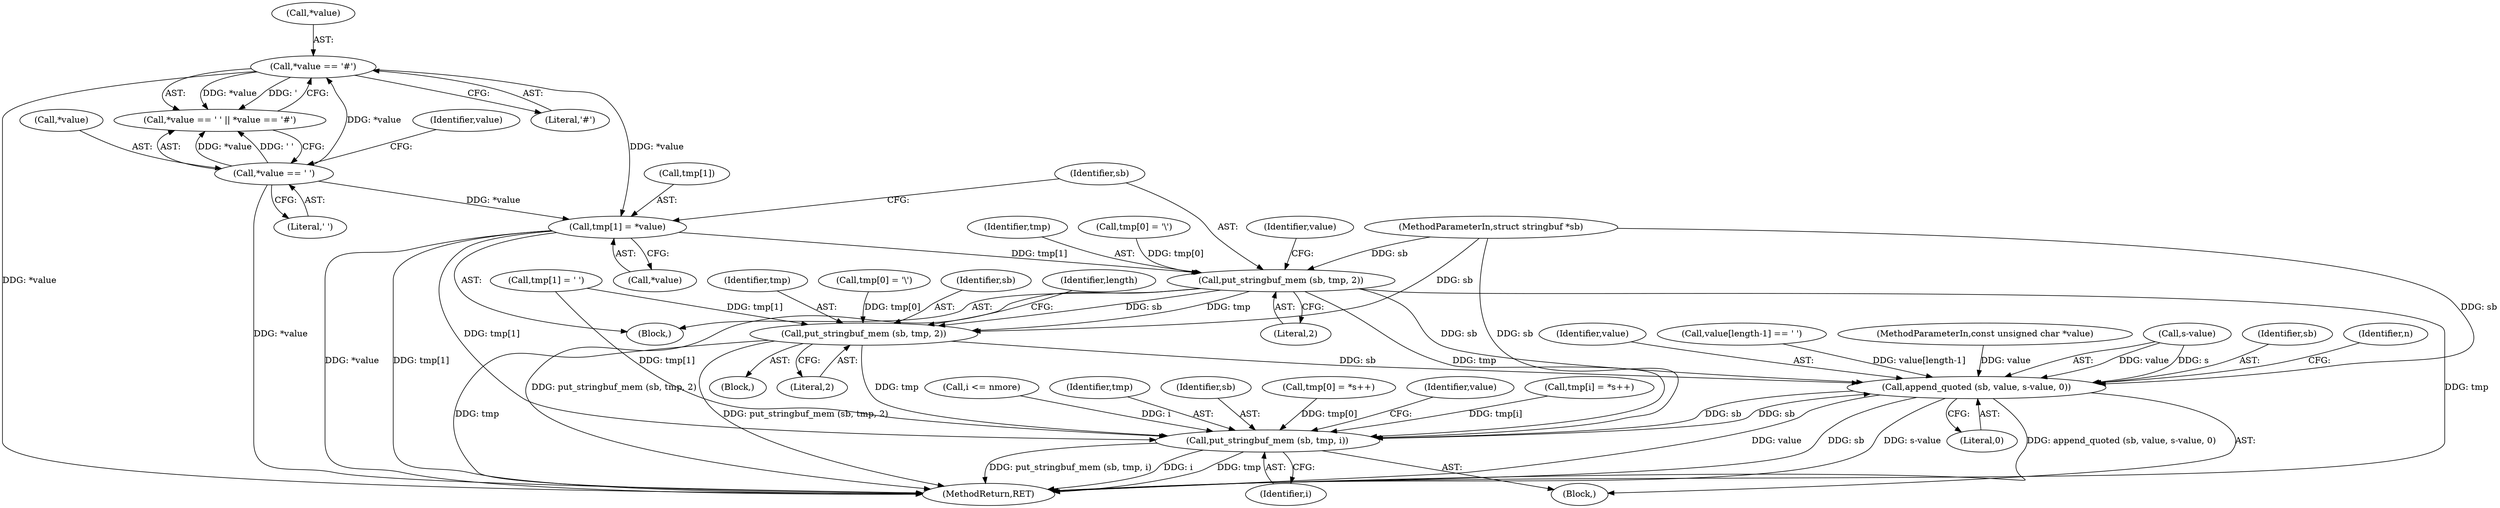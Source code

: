 digraph "1_gnupg_243d12fdec66a4360fbb3e307a046b39b5b4ffc3_0@array" {
"1000139" [label="(Call,tmp[1] = *value)"];
"1000129" [label="(Call,*value == '#')"];
"1000125" [label="(Call,*value == ' ')"];
"1000145" [label="(Call,put_stringbuf_mem (sb, tmp, 2))"];
"1000174" [label="(Call,put_stringbuf_mem (sb, tmp, 2))"];
"1000225" [label="(Call,append_quoted (sb, value, s-value, 0))"];
"1000347" [label="(Call,put_stringbuf_mem (sb, tmp, i))"];
"1000347" [label="(Call,put_stringbuf_mem (sb, tmp, i))"];
"1000150" [label="(Identifier,value)"];
"1000234" [label="(Identifier,n)"];
"1000351" [label="(MethodReturn,RET)"];
"1000124" [label="(Call,*value == ' ' || *value == '#')"];
"1000227" [label="(Identifier,value)"];
"1000176" [label="(Identifier,tmp)"];
"1000126" [label="(Call,*value)"];
"1000147" [label="(Identifier,tmp)"];
"1000146" [label="(Identifier,sb)"];
"1000129" [label="(Call,*value == '#')"];
"1000156" [label="(Call,value[length-1] == ' ')"];
"1000324" [label="(Call,i <= nmore)"];
"1000349" [label="(Identifier,tmp)"];
"1000164" [label="(Call,tmp[0] = '\\')"];
"1000175" [label="(Identifier,sb)"];
"1000177" [label="(Literal,2)"];
"1000231" [label="(Literal,0)"];
"1000311" [label="(Call,tmp[0] = *s++)"];
"1000112" [label="(MethodParameterIn,const unsigned char *value)"];
"1000139" [label="(Call,tmp[1] = *value)"];
"1000125" [label="(Call,*value == ' ')"];
"1000228" [label="(Call,s-value)"];
"1000114" [label="(MethodParameterIn,struct stringbuf *sb)"];
"1000163" [label="(Block,)"];
"1000143" [label="(Call,*value)"];
"1000131" [label="(Identifier,value)"];
"1000191" [label="(Identifier,value)"];
"1000132" [label="(Literal,'#')"];
"1000350" [label="(Identifier,i)"];
"1000188" [label="(Block,)"];
"1000148" [label="(Literal,2)"];
"1000128" [label="(Literal,' ')"];
"1000133" [label="(Block,)"];
"1000338" [label="(Call,tmp[i] = *s++)"];
"1000179" [label="(Identifier,length)"];
"1000134" [label="(Call,tmp[0] = '\\')"];
"1000226" [label="(Identifier,sb)"];
"1000225" [label="(Call,append_quoted (sb, value, s-value, 0))"];
"1000145" [label="(Call,put_stringbuf_mem (sb, tmp, 2))"];
"1000140" [label="(Call,tmp[1])"];
"1000169" [label="(Call,tmp[1] = ' ')"];
"1000348" [label="(Identifier,sb)"];
"1000174" [label="(Call,put_stringbuf_mem (sb, tmp, 2))"];
"1000130" [label="(Call,*value)"];
"1000139" -> "1000133"  [label="AST: "];
"1000139" -> "1000143"  [label="CFG: "];
"1000140" -> "1000139"  [label="AST: "];
"1000143" -> "1000139"  [label="AST: "];
"1000146" -> "1000139"  [label="CFG: "];
"1000139" -> "1000351"  [label="DDG: tmp[1]"];
"1000139" -> "1000351"  [label="DDG: *value"];
"1000129" -> "1000139"  [label="DDG: *value"];
"1000125" -> "1000139"  [label="DDG: *value"];
"1000139" -> "1000145"  [label="DDG: tmp[1]"];
"1000139" -> "1000347"  [label="DDG: tmp[1]"];
"1000129" -> "1000124"  [label="AST: "];
"1000129" -> "1000132"  [label="CFG: "];
"1000130" -> "1000129"  [label="AST: "];
"1000132" -> "1000129"  [label="AST: "];
"1000124" -> "1000129"  [label="CFG: "];
"1000129" -> "1000351"  [label="DDG: *value"];
"1000129" -> "1000124"  [label="DDG: *value"];
"1000129" -> "1000124"  [label="DDG: '"];
"1000125" -> "1000129"  [label="DDG: *value"];
"1000125" -> "1000124"  [label="AST: "];
"1000125" -> "1000128"  [label="CFG: "];
"1000126" -> "1000125"  [label="AST: "];
"1000128" -> "1000125"  [label="AST: "];
"1000131" -> "1000125"  [label="CFG: "];
"1000124" -> "1000125"  [label="CFG: "];
"1000125" -> "1000351"  [label="DDG: *value"];
"1000125" -> "1000124"  [label="DDG: *value"];
"1000125" -> "1000124"  [label="DDG: ' '"];
"1000145" -> "1000133"  [label="AST: "];
"1000145" -> "1000148"  [label="CFG: "];
"1000146" -> "1000145"  [label="AST: "];
"1000147" -> "1000145"  [label="AST: "];
"1000148" -> "1000145"  [label="AST: "];
"1000150" -> "1000145"  [label="CFG: "];
"1000145" -> "1000351"  [label="DDG: put_stringbuf_mem (sb, tmp, 2)"];
"1000145" -> "1000351"  [label="DDG: tmp"];
"1000114" -> "1000145"  [label="DDG: sb"];
"1000134" -> "1000145"  [label="DDG: tmp[0]"];
"1000145" -> "1000174"  [label="DDG: sb"];
"1000145" -> "1000174"  [label="DDG: tmp"];
"1000145" -> "1000225"  [label="DDG: sb"];
"1000145" -> "1000347"  [label="DDG: tmp"];
"1000174" -> "1000163"  [label="AST: "];
"1000174" -> "1000177"  [label="CFG: "];
"1000175" -> "1000174"  [label="AST: "];
"1000176" -> "1000174"  [label="AST: "];
"1000177" -> "1000174"  [label="AST: "];
"1000179" -> "1000174"  [label="CFG: "];
"1000174" -> "1000351"  [label="DDG: tmp"];
"1000174" -> "1000351"  [label="DDG: put_stringbuf_mem (sb, tmp, 2)"];
"1000114" -> "1000174"  [label="DDG: sb"];
"1000169" -> "1000174"  [label="DDG: tmp[1]"];
"1000164" -> "1000174"  [label="DDG: tmp[0]"];
"1000174" -> "1000225"  [label="DDG: sb"];
"1000174" -> "1000347"  [label="DDG: tmp"];
"1000225" -> "1000188"  [label="AST: "];
"1000225" -> "1000231"  [label="CFG: "];
"1000226" -> "1000225"  [label="AST: "];
"1000227" -> "1000225"  [label="AST: "];
"1000228" -> "1000225"  [label="AST: "];
"1000231" -> "1000225"  [label="AST: "];
"1000234" -> "1000225"  [label="CFG: "];
"1000225" -> "1000351"  [label="DDG: append_quoted (sb, value, s-value, 0)"];
"1000225" -> "1000351"  [label="DDG: value"];
"1000225" -> "1000351"  [label="DDG: sb"];
"1000225" -> "1000351"  [label="DDG: s-value"];
"1000347" -> "1000225"  [label="DDG: sb"];
"1000114" -> "1000225"  [label="DDG: sb"];
"1000156" -> "1000225"  [label="DDG: value[length-1]"];
"1000228" -> "1000225"  [label="DDG: value"];
"1000228" -> "1000225"  [label="DDG: s"];
"1000112" -> "1000225"  [label="DDG: value"];
"1000225" -> "1000347"  [label="DDG: sb"];
"1000347" -> "1000188"  [label="AST: "];
"1000347" -> "1000350"  [label="CFG: "];
"1000348" -> "1000347"  [label="AST: "];
"1000349" -> "1000347"  [label="AST: "];
"1000350" -> "1000347"  [label="AST: "];
"1000191" -> "1000347"  [label="CFG: "];
"1000347" -> "1000351"  [label="DDG: tmp"];
"1000347" -> "1000351"  [label="DDG: put_stringbuf_mem (sb, tmp, i)"];
"1000347" -> "1000351"  [label="DDG: i"];
"1000114" -> "1000347"  [label="DDG: sb"];
"1000311" -> "1000347"  [label="DDG: tmp[0]"];
"1000169" -> "1000347"  [label="DDG: tmp[1]"];
"1000338" -> "1000347"  [label="DDG: tmp[i]"];
"1000324" -> "1000347"  [label="DDG: i"];
}
